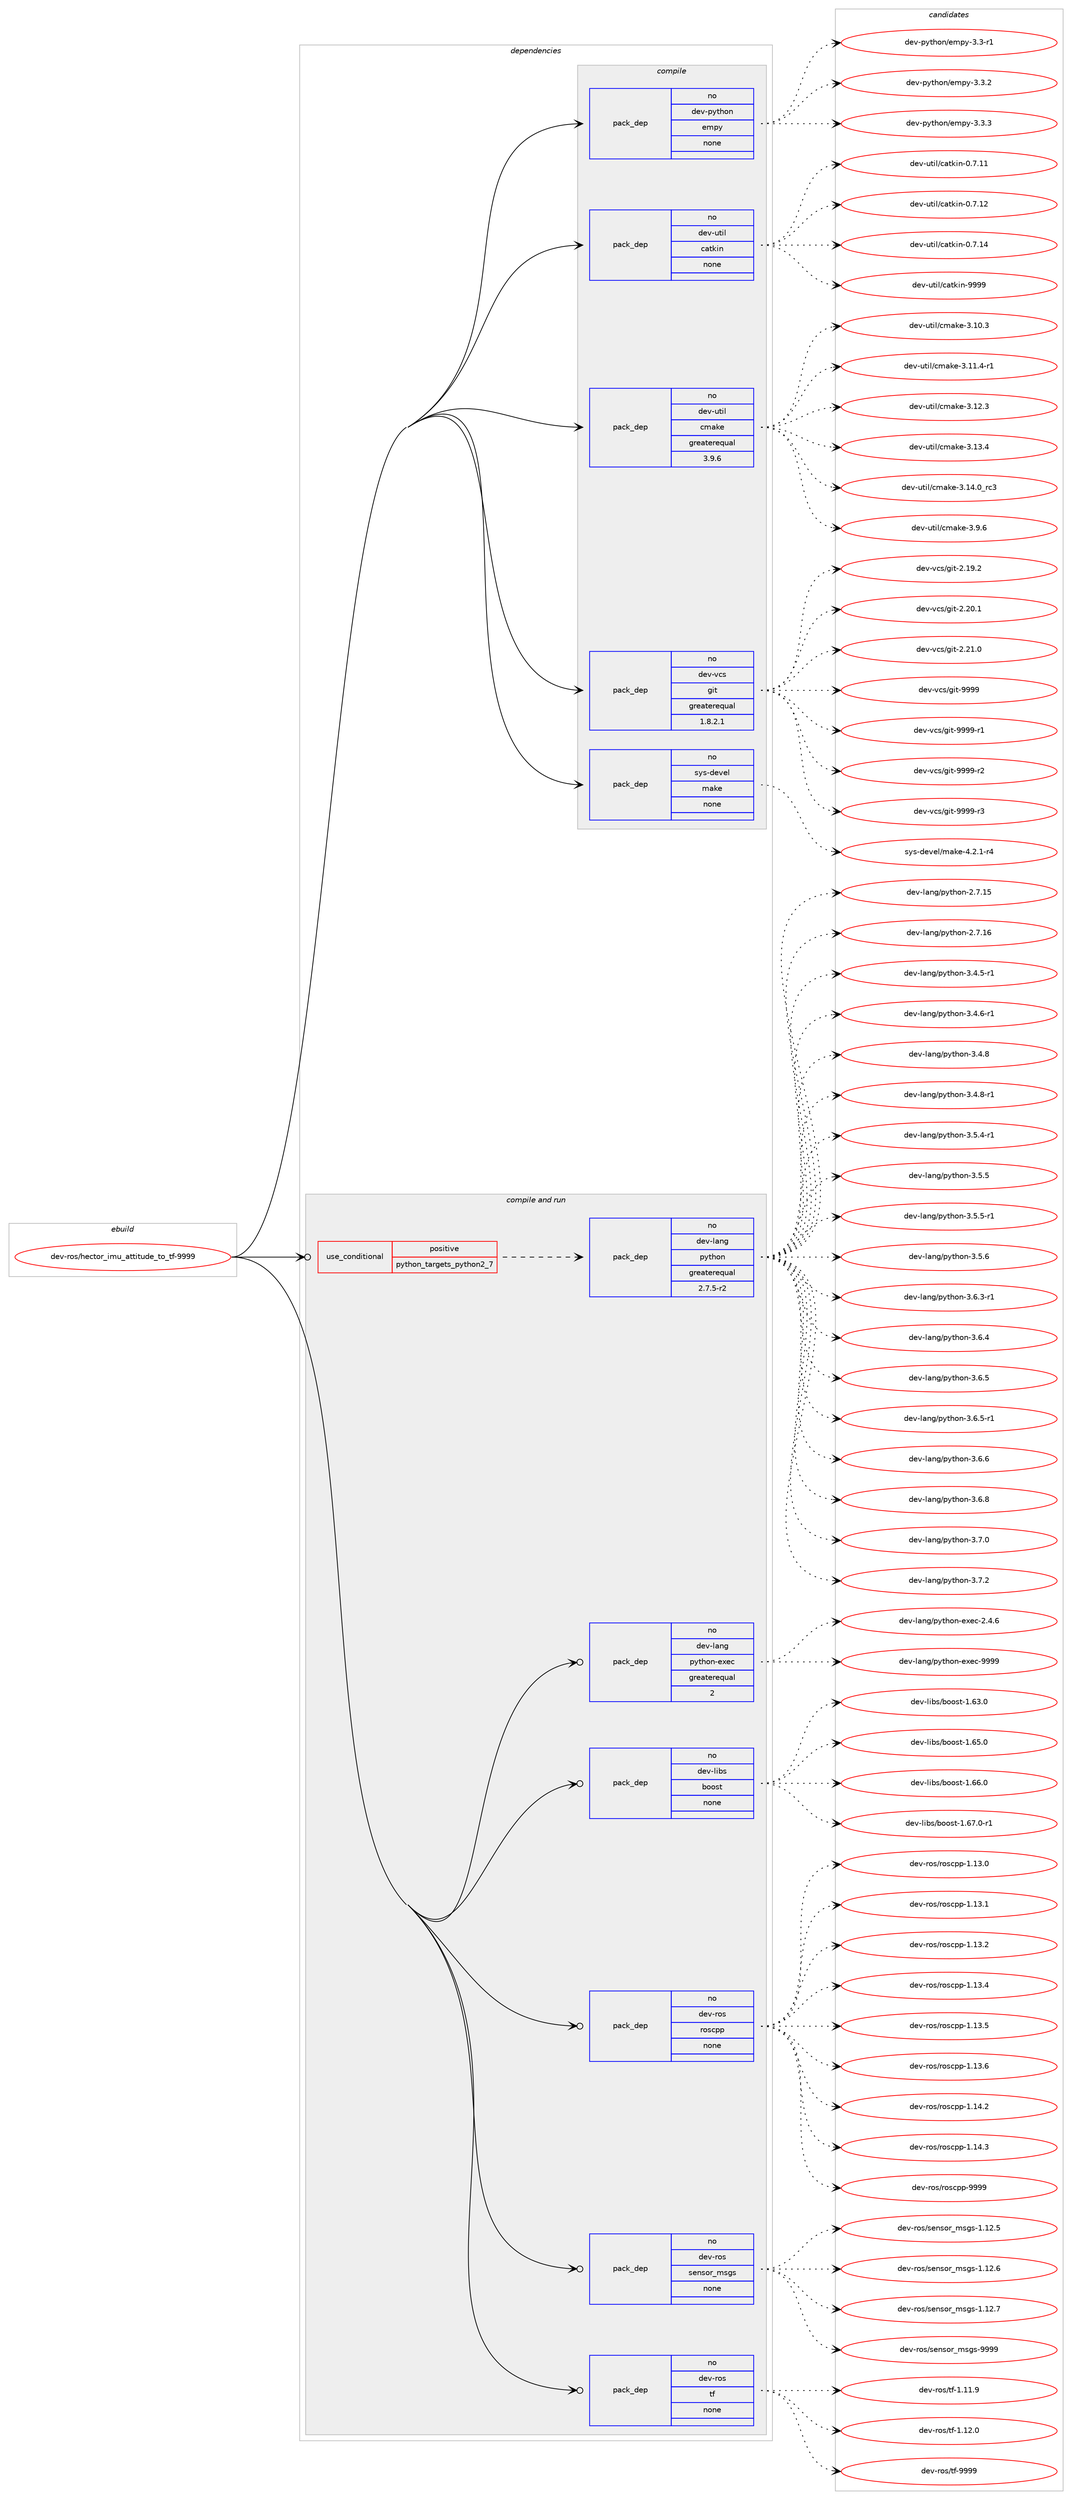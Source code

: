 digraph prolog {

# *************
# Graph options
# *************

newrank=true;
concentrate=true;
compound=true;
graph [rankdir=LR,fontname=Helvetica,fontsize=10,ranksep=1.5];#, ranksep=2.5, nodesep=0.2];
edge  [arrowhead=vee];
node  [fontname=Helvetica,fontsize=10];

# **********
# The ebuild
# **********

subgraph cluster_leftcol {
color=gray;
rank=same;
label=<<i>ebuild</i>>;
id [label="dev-ros/hector_imu_attitude_to_tf-9999", color=red, width=4, href="../dev-ros/hector_imu_attitude_to_tf-9999.svg"];
}

# ****************
# The dependencies
# ****************

subgraph cluster_midcol {
color=gray;
label=<<i>dependencies</i>>;
subgraph cluster_compile {
fillcolor="#eeeeee";
style=filled;
label=<<i>compile</i>>;
subgraph pack1044948 {
dependency1456968 [label=<<TABLE BORDER="0" CELLBORDER="1" CELLSPACING="0" CELLPADDING="4" WIDTH="220"><TR><TD ROWSPAN="6" CELLPADDING="30">pack_dep</TD></TR><TR><TD WIDTH="110">no</TD></TR><TR><TD>dev-python</TD></TR><TR><TD>empy</TD></TR><TR><TD>none</TD></TR><TR><TD></TD></TR></TABLE>>, shape=none, color=blue];
}
id:e -> dependency1456968:w [weight=20,style="solid",arrowhead="vee"];
subgraph pack1044949 {
dependency1456969 [label=<<TABLE BORDER="0" CELLBORDER="1" CELLSPACING="0" CELLPADDING="4" WIDTH="220"><TR><TD ROWSPAN="6" CELLPADDING="30">pack_dep</TD></TR><TR><TD WIDTH="110">no</TD></TR><TR><TD>dev-util</TD></TR><TR><TD>catkin</TD></TR><TR><TD>none</TD></TR><TR><TD></TD></TR></TABLE>>, shape=none, color=blue];
}
id:e -> dependency1456969:w [weight=20,style="solid",arrowhead="vee"];
subgraph pack1044950 {
dependency1456970 [label=<<TABLE BORDER="0" CELLBORDER="1" CELLSPACING="0" CELLPADDING="4" WIDTH="220"><TR><TD ROWSPAN="6" CELLPADDING="30">pack_dep</TD></TR><TR><TD WIDTH="110">no</TD></TR><TR><TD>dev-util</TD></TR><TR><TD>cmake</TD></TR><TR><TD>greaterequal</TD></TR><TR><TD>3.9.6</TD></TR></TABLE>>, shape=none, color=blue];
}
id:e -> dependency1456970:w [weight=20,style="solid",arrowhead="vee"];
subgraph pack1044951 {
dependency1456971 [label=<<TABLE BORDER="0" CELLBORDER="1" CELLSPACING="0" CELLPADDING="4" WIDTH="220"><TR><TD ROWSPAN="6" CELLPADDING="30">pack_dep</TD></TR><TR><TD WIDTH="110">no</TD></TR><TR><TD>dev-vcs</TD></TR><TR><TD>git</TD></TR><TR><TD>greaterequal</TD></TR><TR><TD>1.8.2.1</TD></TR></TABLE>>, shape=none, color=blue];
}
id:e -> dependency1456971:w [weight=20,style="solid",arrowhead="vee"];
subgraph pack1044952 {
dependency1456972 [label=<<TABLE BORDER="0" CELLBORDER="1" CELLSPACING="0" CELLPADDING="4" WIDTH="220"><TR><TD ROWSPAN="6" CELLPADDING="30">pack_dep</TD></TR><TR><TD WIDTH="110">no</TD></TR><TR><TD>sys-devel</TD></TR><TR><TD>make</TD></TR><TR><TD>none</TD></TR><TR><TD></TD></TR></TABLE>>, shape=none, color=blue];
}
id:e -> dependency1456972:w [weight=20,style="solid",arrowhead="vee"];
}
subgraph cluster_compileandrun {
fillcolor="#eeeeee";
style=filled;
label=<<i>compile and run</i>>;
subgraph cond388630 {
dependency1456973 [label=<<TABLE BORDER="0" CELLBORDER="1" CELLSPACING="0" CELLPADDING="4"><TR><TD ROWSPAN="3" CELLPADDING="10">use_conditional</TD></TR><TR><TD>positive</TD></TR><TR><TD>python_targets_python2_7</TD></TR></TABLE>>, shape=none, color=red];
subgraph pack1044953 {
dependency1456974 [label=<<TABLE BORDER="0" CELLBORDER="1" CELLSPACING="0" CELLPADDING="4" WIDTH="220"><TR><TD ROWSPAN="6" CELLPADDING="30">pack_dep</TD></TR><TR><TD WIDTH="110">no</TD></TR><TR><TD>dev-lang</TD></TR><TR><TD>python</TD></TR><TR><TD>greaterequal</TD></TR><TR><TD>2.7.5-r2</TD></TR></TABLE>>, shape=none, color=blue];
}
dependency1456973:e -> dependency1456974:w [weight=20,style="dashed",arrowhead="vee"];
}
id:e -> dependency1456973:w [weight=20,style="solid",arrowhead="odotvee"];
subgraph pack1044954 {
dependency1456975 [label=<<TABLE BORDER="0" CELLBORDER="1" CELLSPACING="0" CELLPADDING="4" WIDTH="220"><TR><TD ROWSPAN="6" CELLPADDING="30">pack_dep</TD></TR><TR><TD WIDTH="110">no</TD></TR><TR><TD>dev-lang</TD></TR><TR><TD>python-exec</TD></TR><TR><TD>greaterequal</TD></TR><TR><TD>2</TD></TR></TABLE>>, shape=none, color=blue];
}
id:e -> dependency1456975:w [weight=20,style="solid",arrowhead="odotvee"];
subgraph pack1044955 {
dependency1456976 [label=<<TABLE BORDER="0" CELLBORDER="1" CELLSPACING="0" CELLPADDING="4" WIDTH="220"><TR><TD ROWSPAN="6" CELLPADDING="30">pack_dep</TD></TR><TR><TD WIDTH="110">no</TD></TR><TR><TD>dev-libs</TD></TR><TR><TD>boost</TD></TR><TR><TD>none</TD></TR><TR><TD></TD></TR></TABLE>>, shape=none, color=blue];
}
id:e -> dependency1456976:w [weight=20,style="solid",arrowhead="odotvee"];
subgraph pack1044956 {
dependency1456977 [label=<<TABLE BORDER="0" CELLBORDER="1" CELLSPACING="0" CELLPADDING="4" WIDTH="220"><TR><TD ROWSPAN="6" CELLPADDING="30">pack_dep</TD></TR><TR><TD WIDTH="110">no</TD></TR><TR><TD>dev-ros</TD></TR><TR><TD>roscpp</TD></TR><TR><TD>none</TD></TR><TR><TD></TD></TR></TABLE>>, shape=none, color=blue];
}
id:e -> dependency1456977:w [weight=20,style="solid",arrowhead="odotvee"];
subgraph pack1044957 {
dependency1456978 [label=<<TABLE BORDER="0" CELLBORDER="1" CELLSPACING="0" CELLPADDING="4" WIDTH="220"><TR><TD ROWSPAN="6" CELLPADDING="30">pack_dep</TD></TR><TR><TD WIDTH="110">no</TD></TR><TR><TD>dev-ros</TD></TR><TR><TD>sensor_msgs</TD></TR><TR><TD>none</TD></TR><TR><TD></TD></TR></TABLE>>, shape=none, color=blue];
}
id:e -> dependency1456978:w [weight=20,style="solid",arrowhead="odotvee"];
subgraph pack1044958 {
dependency1456979 [label=<<TABLE BORDER="0" CELLBORDER="1" CELLSPACING="0" CELLPADDING="4" WIDTH="220"><TR><TD ROWSPAN="6" CELLPADDING="30">pack_dep</TD></TR><TR><TD WIDTH="110">no</TD></TR><TR><TD>dev-ros</TD></TR><TR><TD>tf</TD></TR><TR><TD>none</TD></TR><TR><TD></TD></TR></TABLE>>, shape=none, color=blue];
}
id:e -> dependency1456979:w [weight=20,style="solid",arrowhead="odotvee"];
}
subgraph cluster_run {
fillcolor="#eeeeee";
style=filled;
label=<<i>run</i>>;
}
}

# **************
# The candidates
# **************

subgraph cluster_choices {
rank=same;
color=gray;
label=<<i>candidates</i>>;

subgraph choice1044948 {
color=black;
nodesep=1;
choice1001011184511212111610411111047101109112121455146514511449 [label="dev-python/empy-3.3-r1", color=red, width=4,href="../dev-python/empy-3.3-r1.svg"];
choice1001011184511212111610411111047101109112121455146514650 [label="dev-python/empy-3.3.2", color=red, width=4,href="../dev-python/empy-3.3.2.svg"];
choice1001011184511212111610411111047101109112121455146514651 [label="dev-python/empy-3.3.3", color=red, width=4,href="../dev-python/empy-3.3.3.svg"];
dependency1456968:e -> choice1001011184511212111610411111047101109112121455146514511449:w [style=dotted,weight="100"];
dependency1456968:e -> choice1001011184511212111610411111047101109112121455146514650:w [style=dotted,weight="100"];
dependency1456968:e -> choice1001011184511212111610411111047101109112121455146514651:w [style=dotted,weight="100"];
}
subgraph choice1044949 {
color=black;
nodesep=1;
choice1001011184511711610510847999711610710511045484655464949 [label="dev-util/catkin-0.7.11", color=red, width=4,href="../dev-util/catkin-0.7.11.svg"];
choice1001011184511711610510847999711610710511045484655464950 [label="dev-util/catkin-0.7.12", color=red, width=4,href="../dev-util/catkin-0.7.12.svg"];
choice1001011184511711610510847999711610710511045484655464952 [label="dev-util/catkin-0.7.14", color=red, width=4,href="../dev-util/catkin-0.7.14.svg"];
choice100101118451171161051084799971161071051104557575757 [label="dev-util/catkin-9999", color=red, width=4,href="../dev-util/catkin-9999.svg"];
dependency1456969:e -> choice1001011184511711610510847999711610710511045484655464949:w [style=dotted,weight="100"];
dependency1456969:e -> choice1001011184511711610510847999711610710511045484655464950:w [style=dotted,weight="100"];
dependency1456969:e -> choice1001011184511711610510847999711610710511045484655464952:w [style=dotted,weight="100"];
dependency1456969:e -> choice100101118451171161051084799971161071051104557575757:w [style=dotted,weight="100"];
}
subgraph choice1044950 {
color=black;
nodesep=1;
choice1001011184511711610510847991099710710145514649484651 [label="dev-util/cmake-3.10.3", color=red, width=4,href="../dev-util/cmake-3.10.3.svg"];
choice10010111845117116105108479910997107101455146494946524511449 [label="dev-util/cmake-3.11.4-r1", color=red, width=4,href="../dev-util/cmake-3.11.4-r1.svg"];
choice1001011184511711610510847991099710710145514649504651 [label="dev-util/cmake-3.12.3", color=red, width=4,href="../dev-util/cmake-3.12.3.svg"];
choice1001011184511711610510847991099710710145514649514652 [label="dev-util/cmake-3.13.4", color=red, width=4,href="../dev-util/cmake-3.13.4.svg"];
choice1001011184511711610510847991099710710145514649524648951149951 [label="dev-util/cmake-3.14.0_rc3", color=red, width=4,href="../dev-util/cmake-3.14.0_rc3.svg"];
choice10010111845117116105108479910997107101455146574654 [label="dev-util/cmake-3.9.6", color=red, width=4,href="../dev-util/cmake-3.9.6.svg"];
dependency1456970:e -> choice1001011184511711610510847991099710710145514649484651:w [style=dotted,weight="100"];
dependency1456970:e -> choice10010111845117116105108479910997107101455146494946524511449:w [style=dotted,weight="100"];
dependency1456970:e -> choice1001011184511711610510847991099710710145514649504651:w [style=dotted,weight="100"];
dependency1456970:e -> choice1001011184511711610510847991099710710145514649514652:w [style=dotted,weight="100"];
dependency1456970:e -> choice1001011184511711610510847991099710710145514649524648951149951:w [style=dotted,weight="100"];
dependency1456970:e -> choice10010111845117116105108479910997107101455146574654:w [style=dotted,weight="100"];
}
subgraph choice1044951 {
color=black;
nodesep=1;
choice10010111845118991154710310511645504649574650 [label="dev-vcs/git-2.19.2", color=red, width=4,href="../dev-vcs/git-2.19.2.svg"];
choice10010111845118991154710310511645504650484649 [label="dev-vcs/git-2.20.1", color=red, width=4,href="../dev-vcs/git-2.20.1.svg"];
choice10010111845118991154710310511645504650494648 [label="dev-vcs/git-2.21.0", color=red, width=4,href="../dev-vcs/git-2.21.0.svg"];
choice1001011184511899115471031051164557575757 [label="dev-vcs/git-9999", color=red, width=4,href="../dev-vcs/git-9999.svg"];
choice10010111845118991154710310511645575757574511449 [label="dev-vcs/git-9999-r1", color=red, width=4,href="../dev-vcs/git-9999-r1.svg"];
choice10010111845118991154710310511645575757574511450 [label="dev-vcs/git-9999-r2", color=red, width=4,href="../dev-vcs/git-9999-r2.svg"];
choice10010111845118991154710310511645575757574511451 [label="dev-vcs/git-9999-r3", color=red, width=4,href="../dev-vcs/git-9999-r3.svg"];
dependency1456971:e -> choice10010111845118991154710310511645504649574650:w [style=dotted,weight="100"];
dependency1456971:e -> choice10010111845118991154710310511645504650484649:w [style=dotted,weight="100"];
dependency1456971:e -> choice10010111845118991154710310511645504650494648:w [style=dotted,weight="100"];
dependency1456971:e -> choice1001011184511899115471031051164557575757:w [style=dotted,weight="100"];
dependency1456971:e -> choice10010111845118991154710310511645575757574511449:w [style=dotted,weight="100"];
dependency1456971:e -> choice10010111845118991154710310511645575757574511450:w [style=dotted,weight="100"];
dependency1456971:e -> choice10010111845118991154710310511645575757574511451:w [style=dotted,weight="100"];
}
subgraph choice1044952 {
color=black;
nodesep=1;
choice1151211154510010111810110847109971071014552465046494511452 [label="sys-devel/make-4.2.1-r4", color=red, width=4,href="../sys-devel/make-4.2.1-r4.svg"];
dependency1456972:e -> choice1151211154510010111810110847109971071014552465046494511452:w [style=dotted,weight="100"];
}
subgraph choice1044953 {
color=black;
nodesep=1;
choice10010111845108971101034711212111610411111045504655464953 [label="dev-lang/python-2.7.15", color=red, width=4,href="../dev-lang/python-2.7.15.svg"];
choice10010111845108971101034711212111610411111045504655464954 [label="dev-lang/python-2.7.16", color=red, width=4,href="../dev-lang/python-2.7.16.svg"];
choice1001011184510897110103471121211161041111104551465246534511449 [label="dev-lang/python-3.4.5-r1", color=red, width=4,href="../dev-lang/python-3.4.5-r1.svg"];
choice1001011184510897110103471121211161041111104551465246544511449 [label="dev-lang/python-3.4.6-r1", color=red, width=4,href="../dev-lang/python-3.4.6-r1.svg"];
choice100101118451089711010347112121116104111110455146524656 [label="dev-lang/python-3.4.8", color=red, width=4,href="../dev-lang/python-3.4.8.svg"];
choice1001011184510897110103471121211161041111104551465246564511449 [label="dev-lang/python-3.4.8-r1", color=red, width=4,href="../dev-lang/python-3.4.8-r1.svg"];
choice1001011184510897110103471121211161041111104551465346524511449 [label="dev-lang/python-3.5.4-r1", color=red, width=4,href="../dev-lang/python-3.5.4-r1.svg"];
choice100101118451089711010347112121116104111110455146534653 [label="dev-lang/python-3.5.5", color=red, width=4,href="../dev-lang/python-3.5.5.svg"];
choice1001011184510897110103471121211161041111104551465346534511449 [label="dev-lang/python-3.5.5-r1", color=red, width=4,href="../dev-lang/python-3.5.5-r1.svg"];
choice100101118451089711010347112121116104111110455146534654 [label="dev-lang/python-3.5.6", color=red, width=4,href="../dev-lang/python-3.5.6.svg"];
choice1001011184510897110103471121211161041111104551465446514511449 [label="dev-lang/python-3.6.3-r1", color=red, width=4,href="../dev-lang/python-3.6.3-r1.svg"];
choice100101118451089711010347112121116104111110455146544652 [label="dev-lang/python-3.6.4", color=red, width=4,href="../dev-lang/python-3.6.4.svg"];
choice100101118451089711010347112121116104111110455146544653 [label="dev-lang/python-3.6.5", color=red, width=4,href="../dev-lang/python-3.6.5.svg"];
choice1001011184510897110103471121211161041111104551465446534511449 [label="dev-lang/python-3.6.5-r1", color=red, width=4,href="../dev-lang/python-3.6.5-r1.svg"];
choice100101118451089711010347112121116104111110455146544654 [label="dev-lang/python-3.6.6", color=red, width=4,href="../dev-lang/python-3.6.6.svg"];
choice100101118451089711010347112121116104111110455146544656 [label="dev-lang/python-3.6.8", color=red, width=4,href="../dev-lang/python-3.6.8.svg"];
choice100101118451089711010347112121116104111110455146554648 [label="dev-lang/python-3.7.0", color=red, width=4,href="../dev-lang/python-3.7.0.svg"];
choice100101118451089711010347112121116104111110455146554650 [label="dev-lang/python-3.7.2", color=red, width=4,href="../dev-lang/python-3.7.2.svg"];
dependency1456974:e -> choice10010111845108971101034711212111610411111045504655464953:w [style=dotted,weight="100"];
dependency1456974:e -> choice10010111845108971101034711212111610411111045504655464954:w [style=dotted,weight="100"];
dependency1456974:e -> choice1001011184510897110103471121211161041111104551465246534511449:w [style=dotted,weight="100"];
dependency1456974:e -> choice1001011184510897110103471121211161041111104551465246544511449:w [style=dotted,weight="100"];
dependency1456974:e -> choice100101118451089711010347112121116104111110455146524656:w [style=dotted,weight="100"];
dependency1456974:e -> choice1001011184510897110103471121211161041111104551465246564511449:w [style=dotted,weight="100"];
dependency1456974:e -> choice1001011184510897110103471121211161041111104551465346524511449:w [style=dotted,weight="100"];
dependency1456974:e -> choice100101118451089711010347112121116104111110455146534653:w [style=dotted,weight="100"];
dependency1456974:e -> choice1001011184510897110103471121211161041111104551465346534511449:w [style=dotted,weight="100"];
dependency1456974:e -> choice100101118451089711010347112121116104111110455146534654:w [style=dotted,weight="100"];
dependency1456974:e -> choice1001011184510897110103471121211161041111104551465446514511449:w [style=dotted,weight="100"];
dependency1456974:e -> choice100101118451089711010347112121116104111110455146544652:w [style=dotted,weight="100"];
dependency1456974:e -> choice100101118451089711010347112121116104111110455146544653:w [style=dotted,weight="100"];
dependency1456974:e -> choice1001011184510897110103471121211161041111104551465446534511449:w [style=dotted,weight="100"];
dependency1456974:e -> choice100101118451089711010347112121116104111110455146544654:w [style=dotted,weight="100"];
dependency1456974:e -> choice100101118451089711010347112121116104111110455146544656:w [style=dotted,weight="100"];
dependency1456974:e -> choice100101118451089711010347112121116104111110455146554648:w [style=dotted,weight="100"];
dependency1456974:e -> choice100101118451089711010347112121116104111110455146554650:w [style=dotted,weight="100"];
}
subgraph choice1044954 {
color=black;
nodesep=1;
choice1001011184510897110103471121211161041111104510112010199455046524654 [label="dev-lang/python-exec-2.4.6", color=red, width=4,href="../dev-lang/python-exec-2.4.6.svg"];
choice10010111845108971101034711212111610411111045101120101994557575757 [label="dev-lang/python-exec-9999", color=red, width=4,href="../dev-lang/python-exec-9999.svg"];
dependency1456975:e -> choice1001011184510897110103471121211161041111104510112010199455046524654:w [style=dotted,weight="100"];
dependency1456975:e -> choice10010111845108971101034711212111610411111045101120101994557575757:w [style=dotted,weight="100"];
}
subgraph choice1044955 {
color=black;
nodesep=1;
choice1001011184510810598115479811111111511645494654514648 [label="dev-libs/boost-1.63.0", color=red, width=4,href="../dev-libs/boost-1.63.0.svg"];
choice1001011184510810598115479811111111511645494654534648 [label="dev-libs/boost-1.65.0", color=red, width=4,href="../dev-libs/boost-1.65.0.svg"];
choice1001011184510810598115479811111111511645494654544648 [label="dev-libs/boost-1.66.0", color=red, width=4,href="../dev-libs/boost-1.66.0.svg"];
choice10010111845108105981154798111111115116454946545546484511449 [label="dev-libs/boost-1.67.0-r1", color=red, width=4,href="../dev-libs/boost-1.67.0-r1.svg"];
dependency1456976:e -> choice1001011184510810598115479811111111511645494654514648:w [style=dotted,weight="100"];
dependency1456976:e -> choice1001011184510810598115479811111111511645494654534648:w [style=dotted,weight="100"];
dependency1456976:e -> choice1001011184510810598115479811111111511645494654544648:w [style=dotted,weight="100"];
dependency1456976:e -> choice10010111845108105981154798111111115116454946545546484511449:w [style=dotted,weight="100"];
}
subgraph choice1044956 {
color=black;
nodesep=1;
choice10010111845114111115471141111159911211245494649514648 [label="dev-ros/roscpp-1.13.0", color=red, width=4,href="../dev-ros/roscpp-1.13.0.svg"];
choice10010111845114111115471141111159911211245494649514649 [label="dev-ros/roscpp-1.13.1", color=red, width=4,href="../dev-ros/roscpp-1.13.1.svg"];
choice10010111845114111115471141111159911211245494649514650 [label="dev-ros/roscpp-1.13.2", color=red, width=4,href="../dev-ros/roscpp-1.13.2.svg"];
choice10010111845114111115471141111159911211245494649514652 [label="dev-ros/roscpp-1.13.4", color=red, width=4,href="../dev-ros/roscpp-1.13.4.svg"];
choice10010111845114111115471141111159911211245494649514653 [label="dev-ros/roscpp-1.13.5", color=red, width=4,href="../dev-ros/roscpp-1.13.5.svg"];
choice10010111845114111115471141111159911211245494649514654 [label="dev-ros/roscpp-1.13.6", color=red, width=4,href="../dev-ros/roscpp-1.13.6.svg"];
choice10010111845114111115471141111159911211245494649524650 [label="dev-ros/roscpp-1.14.2", color=red, width=4,href="../dev-ros/roscpp-1.14.2.svg"];
choice10010111845114111115471141111159911211245494649524651 [label="dev-ros/roscpp-1.14.3", color=red, width=4,href="../dev-ros/roscpp-1.14.3.svg"];
choice1001011184511411111547114111115991121124557575757 [label="dev-ros/roscpp-9999", color=red, width=4,href="../dev-ros/roscpp-9999.svg"];
dependency1456977:e -> choice10010111845114111115471141111159911211245494649514648:w [style=dotted,weight="100"];
dependency1456977:e -> choice10010111845114111115471141111159911211245494649514649:w [style=dotted,weight="100"];
dependency1456977:e -> choice10010111845114111115471141111159911211245494649514650:w [style=dotted,weight="100"];
dependency1456977:e -> choice10010111845114111115471141111159911211245494649514652:w [style=dotted,weight="100"];
dependency1456977:e -> choice10010111845114111115471141111159911211245494649514653:w [style=dotted,weight="100"];
dependency1456977:e -> choice10010111845114111115471141111159911211245494649514654:w [style=dotted,weight="100"];
dependency1456977:e -> choice10010111845114111115471141111159911211245494649524650:w [style=dotted,weight="100"];
dependency1456977:e -> choice10010111845114111115471141111159911211245494649524651:w [style=dotted,weight="100"];
dependency1456977:e -> choice1001011184511411111547114111115991121124557575757:w [style=dotted,weight="100"];
}
subgraph choice1044957 {
color=black;
nodesep=1;
choice10010111845114111115471151011101151111149510911510311545494649504653 [label="dev-ros/sensor_msgs-1.12.5", color=red, width=4,href="../dev-ros/sensor_msgs-1.12.5.svg"];
choice10010111845114111115471151011101151111149510911510311545494649504654 [label="dev-ros/sensor_msgs-1.12.6", color=red, width=4,href="../dev-ros/sensor_msgs-1.12.6.svg"];
choice10010111845114111115471151011101151111149510911510311545494649504655 [label="dev-ros/sensor_msgs-1.12.7", color=red, width=4,href="../dev-ros/sensor_msgs-1.12.7.svg"];
choice1001011184511411111547115101110115111114951091151031154557575757 [label="dev-ros/sensor_msgs-9999", color=red, width=4,href="../dev-ros/sensor_msgs-9999.svg"];
dependency1456978:e -> choice10010111845114111115471151011101151111149510911510311545494649504653:w [style=dotted,weight="100"];
dependency1456978:e -> choice10010111845114111115471151011101151111149510911510311545494649504654:w [style=dotted,weight="100"];
dependency1456978:e -> choice10010111845114111115471151011101151111149510911510311545494649504655:w [style=dotted,weight="100"];
dependency1456978:e -> choice1001011184511411111547115101110115111114951091151031154557575757:w [style=dotted,weight="100"];
}
subgraph choice1044958 {
color=black;
nodesep=1;
choice100101118451141111154711610245494649494657 [label="dev-ros/tf-1.11.9", color=red, width=4,href="../dev-ros/tf-1.11.9.svg"];
choice100101118451141111154711610245494649504648 [label="dev-ros/tf-1.12.0", color=red, width=4,href="../dev-ros/tf-1.12.0.svg"];
choice10010111845114111115471161024557575757 [label="dev-ros/tf-9999", color=red, width=4,href="../dev-ros/tf-9999.svg"];
dependency1456979:e -> choice100101118451141111154711610245494649494657:w [style=dotted,weight="100"];
dependency1456979:e -> choice100101118451141111154711610245494649504648:w [style=dotted,weight="100"];
dependency1456979:e -> choice10010111845114111115471161024557575757:w [style=dotted,weight="100"];
}
}

}
